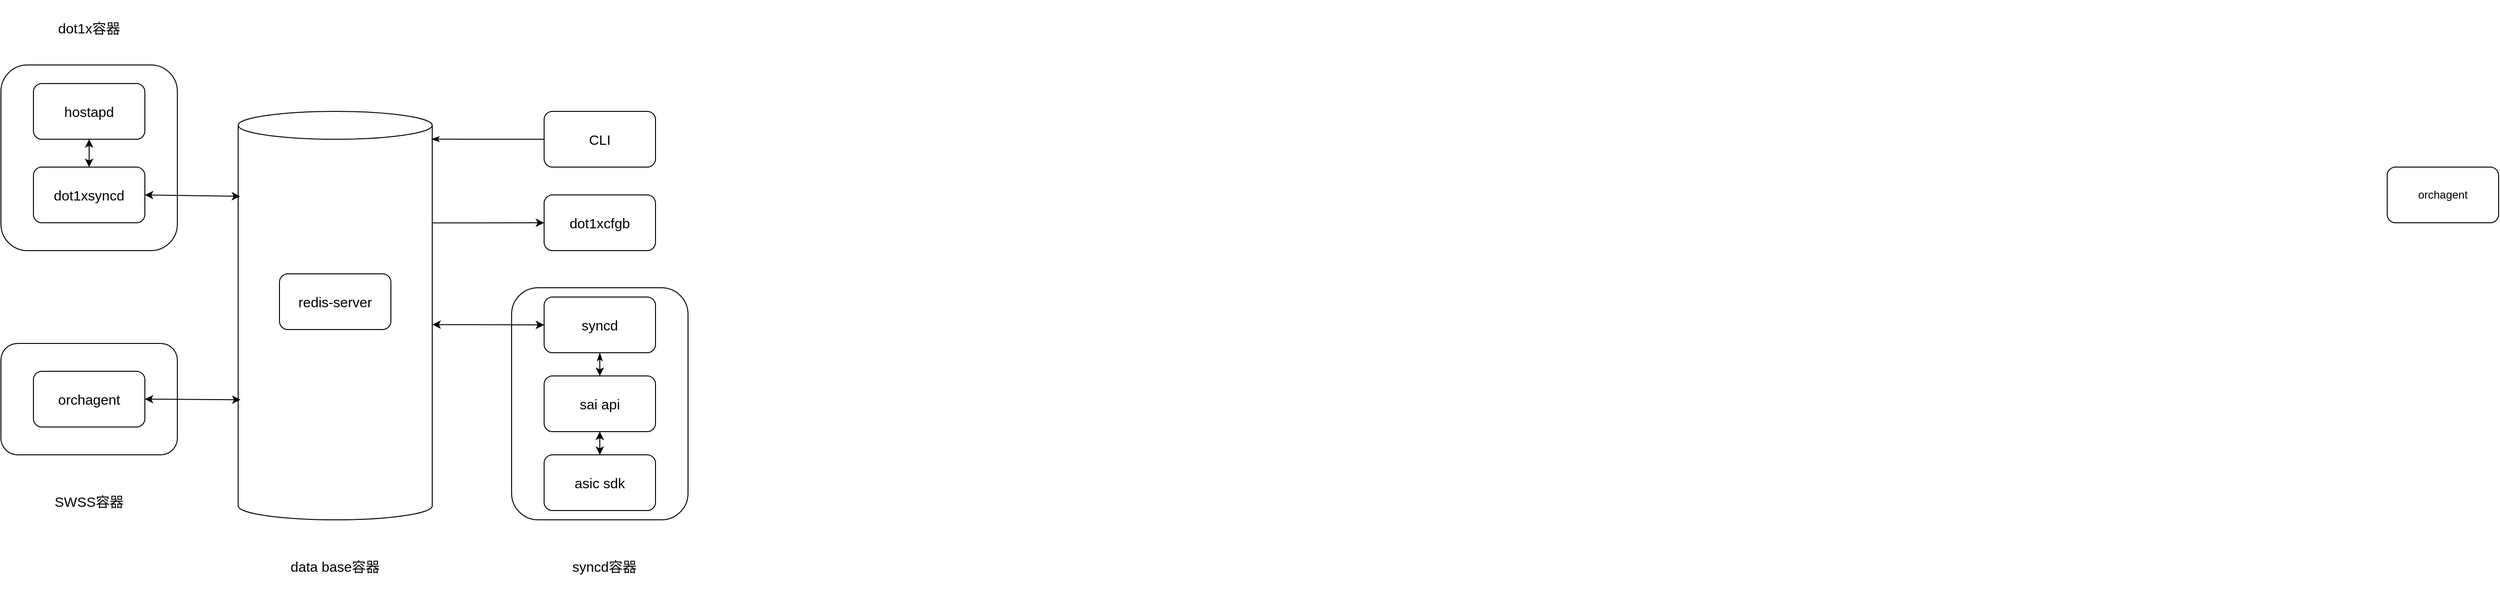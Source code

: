 <mxfile version="21.6.6" type="github">
  <diagram name="第 1 页" id="kQxH4o4MYv3QeV6YHNyG">
    <mxGraphModel dx="1585" dy="893" grid="1" gridSize="10" guides="1" tooltips="1" connect="1" arrows="1" fold="1" page="1" pageScale="1" pageWidth="827" pageHeight="1169" math="0" shadow="0">
      <root>
        <mxCell id="0" />
        <mxCell id="1" parent="0" />
        <mxCell id="D8499A-pIcaz8jb8ckPU-21" value="" style="rounded=1;whiteSpace=wrap;html=1;" vertex="1" parent="1">
          <mxGeometry x="70" y="580" width="190" height="120" as="geometry" />
        </mxCell>
        <mxCell id="D8499A-pIcaz8jb8ckPU-1" value="" style="shape=cylinder3;whiteSpace=wrap;html=1;boundedLbl=1;backgroundOutline=1;size=15;" vertex="1" parent="1">
          <mxGeometry x="325.5" y="330" width="209" height="440" as="geometry" />
        </mxCell>
        <mxCell id="D8499A-pIcaz8jb8ckPU-22" value="&lt;font style=&quot;font-size: 15px;&quot;&gt;orchagent&lt;/font&gt;" style="rounded=1;whiteSpace=wrap;html=1;" vertex="1" parent="1">
          <mxGeometry x="105" y="610" width="120" height="60" as="geometry" />
        </mxCell>
        <mxCell id="D8499A-pIcaz8jb8ckPU-23" value="&lt;font style=&quot;font-size: 15px;&quot;&gt;redis-server&lt;/font&gt;" style="rounded=1;whiteSpace=wrap;html=1;" vertex="1" parent="1">
          <mxGeometry x="370" y="505" width="120" height="60" as="geometry" />
        </mxCell>
        <mxCell id="D8499A-pIcaz8jb8ckPU-24" value="&lt;font style=&quot;font-size: 15px;&quot;&gt;CLI&lt;/font&gt;" style="rounded=1;whiteSpace=wrap;html=1;" vertex="1" parent="1">
          <mxGeometry x="655" y="330" width="120" height="60" as="geometry" />
        </mxCell>
        <mxCell id="D8499A-pIcaz8jb8ckPU-25" value="orchagent" style="rounded=1;whiteSpace=wrap;html=1;" vertex="1" parent="1">
          <mxGeometry x="2640" y="390" width="120" height="60" as="geometry" />
        </mxCell>
        <mxCell id="D8499A-pIcaz8jb8ckPU-26" value="&lt;font style=&quot;font-size: 15px;&quot;&gt;dot1xcfgb&lt;/font&gt;" style="rounded=1;whiteSpace=wrap;html=1;" vertex="1" parent="1">
          <mxGeometry x="655" y="420" width="120" height="60" as="geometry" />
        </mxCell>
        <mxCell id="D8499A-pIcaz8jb8ckPU-27" value="" style="rounded=1;whiteSpace=wrap;html=1;" vertex="1" parent="1">
          <mxGeometry x="620" y="520" width="190" height="250" as="geometry" />
        </mxCell>
        <mxCell id="D8499A-pIcaz8jb8ckPU-28" value="&lt;font style=&quot;font-size: 15px;&quot;&gt;syncd&lt;/font&gt;" style="rounded=1;whiteSpace=wrap;html=1;" vertex="1" parent="1">
          <mxGeometry x="655" y="530" width="120" height="60" as="geometry" />
        </mxCell>
        <mxCell id="D8499A-pIcaz8jb8ckPU-29" value="&lt;font style=&quot;font-size: 15px;&quot;&gt;sai api&lt;/font&gt;" style="rounded=1;whiteSpace=wrap;html=1;" vertex="1" parent="1">
          <mxGeometry x="655" y="615" width="120" height="60" as="geometry" />
        </mxCell>
        <mxCell id="D8499A-pIcaz8jb8ckPU-30" value="&lt;font style=&quot;font-size: 15px;&quot;&gt;asic sdk&lt;/font&gt;" style="rounded=1;whiteSpace=wrap;html=1;" vertex="1" parent="1">
          <mxGeometry x="655" y="700" width="120" height="60" as="geometry" />
        </mxCell>
        <mxCell id="D8499A-pIcaz8jb8ckPU-31" value="" style="rounded=1;whiteSpace=wrap;html=1;" vertex="1" parent="1">
          <mxGeometry x="70" y="280" width="190" height="200" as="geometry" />
        </mxCell>
        <mxCell id="D8499A-pIcaz8jb8ckPU-32" value="&lt;font style=&quot;font-size: 15px;&quot;&gt;hostapd&lt;/font&gt;" style="rounded=1;whiteSpace=wrap;html=1;" vertex="1" parent="1">
          <mxGeometry x="105" y="300" width="120" height="60" as="geometry" />
        </mxCell>
        <mxCell id="D8499A-pIcaz8jb8ckPU-33" value="&lt;font style=&quot;font-size: 15px;&quot;&gt;dot1xsyncd&lt;/font&gt;" style="rounded=1;whiteSpace=wrap;html=1;" vertex="1" parent="1">
          <mxGeometry x="105" y="390" width="120" height="60" as="geometry" />
        </mxCell>
        <mxCell id="D8499A-pIcaz8jb8ckPU-34" value="" style="endArrow=classic;startArrow=classic;html=1;rounded=0;exitX=1;exitY=0.5;exitDx=0;exitDy=0;entryX=0.012;entryY=0.706;entryDx=0;entryDy=0;entryPerimeter=0;" edge="1" parent="1" source="D8499A-pIcaz8jb8ckPU-22" target="D8499A-pIcaz8jb8ckPU-1">
          <mxGeometry width="50" height="50" relative="1" as="geometry">
            <mxPoint x="310" y="650" as="sourcePoint" />
            <mxPoint x="320" y="640" as="targetPoint" />
          </mxGeometry>
        </mxCell>
        <mxCell id="D8499A-pIcaz8jb8ckPU-35" value="" style="endArrow=classic;startArrow=classic;html=1;rounded=0;exitX=0.5;exitY=0;exitDx=0;exitDy=0;entryX=0.5;entryY=1;entryDx=0;entryDy=0;" edge="1" parent="1" source="D8499A-pIcaz8jb8ckPU-33" target="D8499A-pIcaz8jb8ckPU-32">
          <mxGeometry width="50" height="50" relative="1" as="geometry">
            <mxPoint x="290" y="410" as="sourcePoint" />
            <mxPoint x="340" y="360" as="targetPoint" />
          </mxGeometry>
        </mxCell>
        <mxCell id="D8499A-pIcaz8jb8ckPU-36" value="" style="endArrow=classic;startArrow=classic;html=1;rounded=0;exitX=1;exitY=0.5;exitDx=0;exitDy=0;entryX=0.01;entryY=0.208;entryDx=0;entryDy=0;entryPerimeter=0;" edge="1" parent="1" source="D8499A-pIcaz8jb8ckPU-33" target="D8499A-pIcaz8jb8ckPU-1">
          <mxGeometry width="50" height="50" relative="1" as="geometry">
            <mxPoint x="290" y="410" as="sourcePoint" />
            <mxPoint x="340" y="360" as="targetPoint" />
          </mxGeometry>
        </mxCell>
        <mxCell id="D8499A-pIcaz8jb8ckPU-37" value="" style="endArrow=classicThin;startArrow=none;html=1;rounded=0;exitX=0;exitY=0.5;exitDx=0;exitDy=0;entryX=0.995;entryY=0.068;entryDx=0;entryDy=0;entryPerimeter=0;endFill=1;startFill=0;" edge="1" parent="1" source="D8499A-pIcaz8jb8ckPU-24" target="D8499A-pIcaz8jb8ckPU-1">
          <mxGeometry width="50" height="50" relative="1" as="geometry">
            <mxPoint x="300" y="550" as="sourcePoint" />
            <mxPoint x="350" y="500" as="targetPoint" />
          </mxGeometry>
        </mxCell>
        <mxCell id="D8499A-pIcaz8jb8ckPU-38" value="" style="endArrow=classic;html=1;rounded=0;entryX=0;entryY=0.5;entryDx=0;entryDy=0;exitX=1;exitY=0.273;exitDx=0;exitDy=0;exitPerimeter=0;" edge="1" parent="1" source="D8499A-pIcaz8jb8ckPU-1" target="D8499A-pIcaz8jb8ckPU-26">
          <mxGeometry width="50" height="50" relative="1" as="geometry">
            <mxPoint x="540" y="450" as="sourcePoint" />
            <mxPoint x="650" y="451" as="targetPoint" />
          </mxGeometry>
        </mxCell>
        <mxCell id="D8499A-pIcaz8jb8ckPU-40" value="" style="endArrow=classic;startArrow=classic;html=1;rounded=0;exitX=1.001;exitY=0.522;exitDx=0;exitDy=0;exitPerimeter=0;entryX=0;entryY=0.5;entryDx=0;entryDy=0;" edge="1" parent="1" source="D8499A-pIcaz8jb8ckPU-1" target="D8499A-pIcaz8jb8ckPU-28">
          <mxGeometry width="50" height="50" relative="1" as="geometry">
            <mxPoint x="570" y="530" as="sourcePoint" />
            <mxPoint x="620" y="480" as="targetPoint" />
          </mxGeometry>
        </mxCell>
        <mxCell id="D8499A-pIcaz8jb8ckPU-41" value="" style="endArrow=classic;html=1;rounded=0;exitX=0.5;exitY=1;exitDx=0;exitDy=0;entryX=0.5;entryY=0;entryDx=0;entryDy=0;startArrow=classicThin;startFill=1;" edge="1" parent="1" source="D8499A-pIcaz8jb8ckPU-28" target="D8499A-pIcaz8jb8ckPU-29">
          <mxGeometry width="50" height="50" relative="1" as="geometry">
            <mxPoint x="530" y="600" as="sourcePoint" />
            <mxPoint x="580" y="550" as="targetPoint" />
          </mxGeometry>
        </mxCell>
        <mxCell id="D8499A-pIcaz8jb8ckPU-43" value="" style="endArrow=classic;html=1;rounded=0;exitX=0.5;exitY=1;exitDx=0;exitDy=0;entryX=0.5;entryY=0;entryDx=0;entryDy=0;startArrow=classic;startFill=1;" edge="1" parent="1" source="D8499A-pIcaz8jb8ckPU-29" target="D8499A-pIcaz8jb8ckPU-30">
          <mxGeometry width="50" height="50" relative="1" as="geometry">
            <mxPoint x="610" y="630" as="sourcePoint" />
            <mxPoint x="660" y="580" as="targetPoint" />
          </mxGeometry>
        </mxCell>
        <mxCell id="D8499A-pIcaz8jb8ckPU-44" value="&lt;font style=&quot;font-size: 15px;&quot;&gt;dot1x容器&lt;/font&gt;" style="rounded=0;whiteSpace=wrap;html=1;strokeColor=none;" vertex="1" parent="1">
          <mxGeometry x="105" y="210" width="120" height="60" as="geometry" />
        </mxCell>
        <mxCell id="D8499A-pIcaz8jb8ckPU-45" value="&lt;font style=&quot;font-size: 15px;&quot;&gt;data base容器&lt;/font&gt;" style="rounded=0;whiteSpace=wrap;html=1;strokeColor=none;" vertex="1" parent="1">
          <mxGeometry x="370" y="790" width="120" height="60" as="geometry" />
        </mxCell>
        <mxCell id="D8499A-pIcaz8jb8ckPU-46" value="&lt;font style=&quot;font-size: 15px;&quot;&gt;syncd容器&lt;/font&gt;" style="rounded=0;whiteSpace=wrap;html=1;strokeColor=none;" vertex="1" parent="1">
          <mxGeometry x="660" y="790" width="120" height="60" as="geometry" />
        </mxCell>
        <mxCell id="D8499A-pIcaz8jb8ckPU-47" value="&lt;font style=&quot;font-size: 15px;&quot;&gt;SWSS容器&lt;/font&gt;" style="rounded=0;whiteSpace=wrap;html=1;strokeColor=none;" vertex="1" parent="1">
          <mxGeometry x="105" y="720" width="120" height="60" as="geometry" />
        </mxCell>
      </root>
    </mxGraphModel>
  </diagram>
</mxfile>
